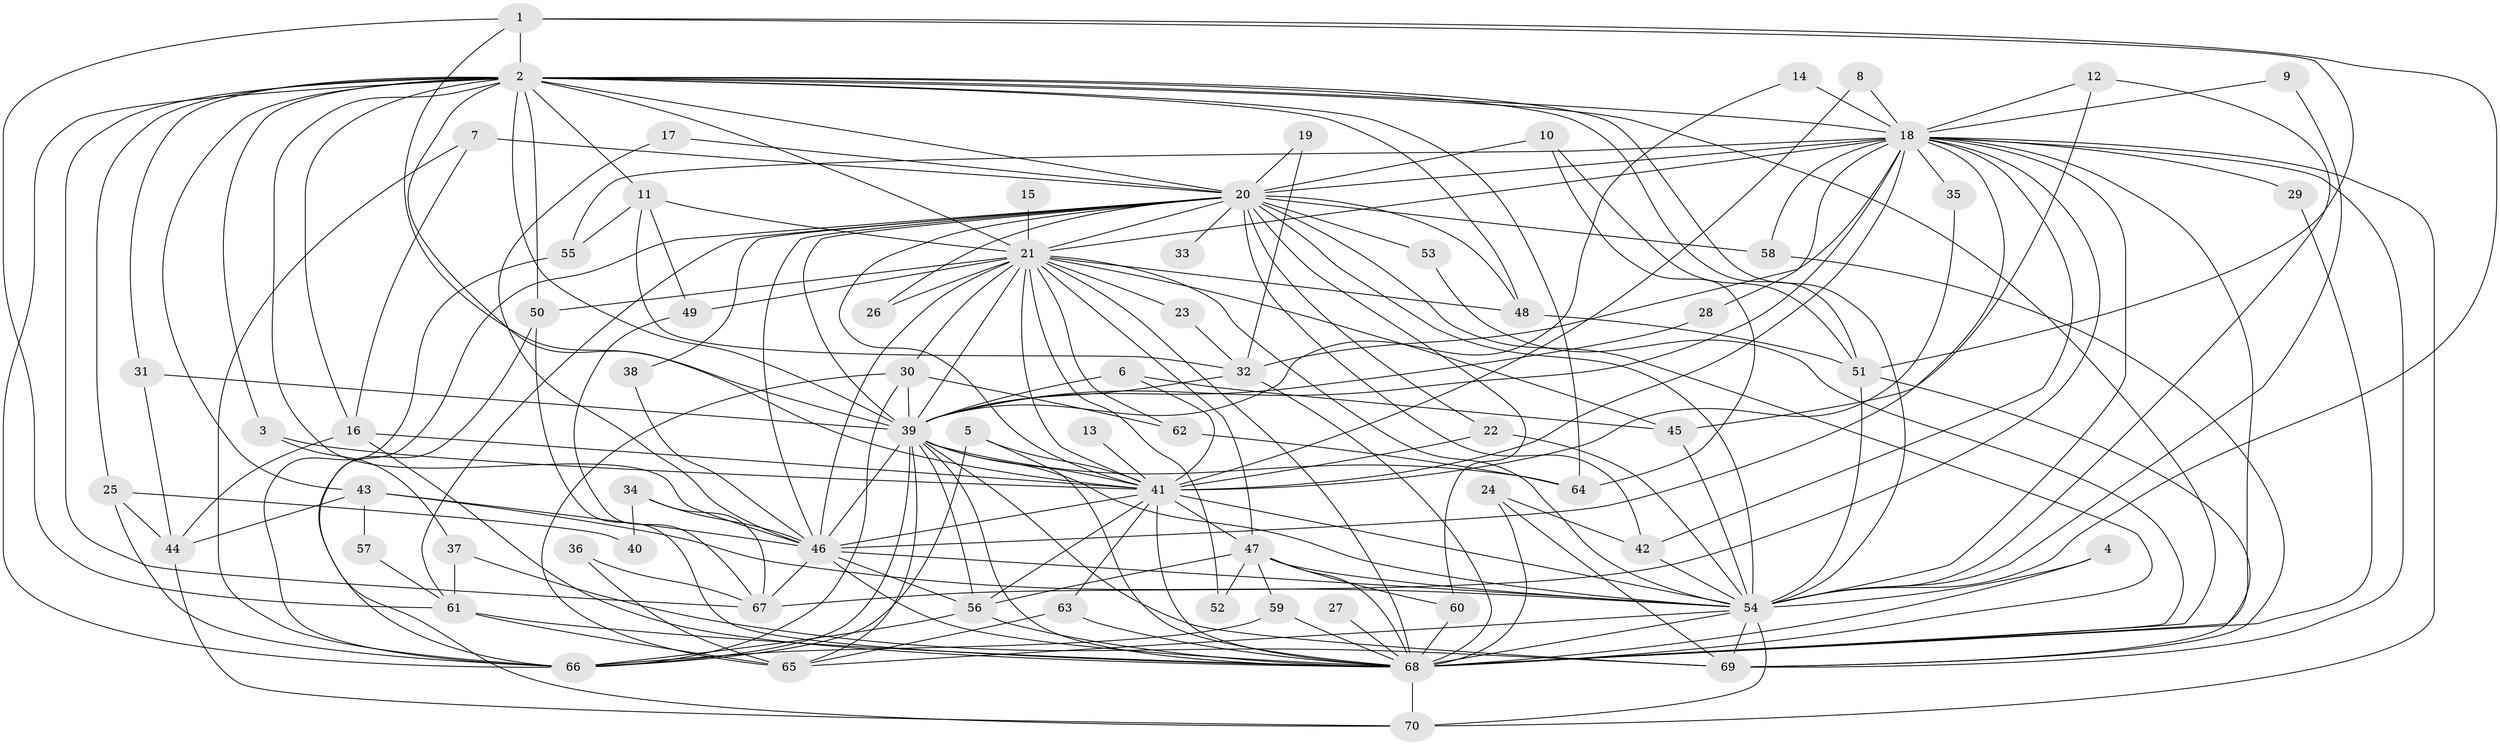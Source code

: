 // original degree distribution, {21: 0.014388489208633094, 23: 0.014388489208633094, 29: 0.014388489208633094, 24: 0.007194244604316547, 30: 0.007194244604316547, 27: 0.007194244604316547, 19: 0.007194244604316547, 5: 0.04316546762589928, 2: 0.5827338129496403, 4: 0.050359712230215826, 3: 0.18705035971223022, 7: 0.02877697841726619, 10: 0.007194244604316547, 6: 0.02877697841726619}
// Generated by graph-tools (version 1.1) at 2025/01/03/09/25 03:01:31]
// undirected, 70 vertices, 198 edges
graph export_dot {
graph [start="1"]
  node [color=gray90,style=filled];
  1;
  2;
  3;
  4;
  5;
  6;
  7;
  8;
  9;
  10;
  11;
  12;
  13;
  14;
  15;
  16;
  17;
  18;
  19;
  20;
  21;
  22;
  23;
  24;
  25;
  26;
  27;
  28;
  29;
  30;
  31;
  32;
  33;
  34;
  35;
  36;
  37;
  38;
  39;
  40;
  41;
  42;
  43;
  44;
  45;
  46;
  47;
  48;
  49;
  50;
  51;
  52;
  53;
  54;
  55;
  56;
  57;
  58;
  59;
  60;
  61;
  62;
  63;
  64;
  65;
  66;
  67;
  68;
  69;
  70;
  1 -- 2 [weight=1.0];
  1 -- 39 [weight=1.0];
  1 -- 51 [weight=1.0];
  1 -- 54 [weight=1.0];
  1 -- 61 [weight=1.0];
  2 -- 3 [weight=1.0];
  2 -- 11 [weight=1.0];
  2 -- 16 [weight=1.0];
  2 -- 18 [weight=2.0];
  2 -- 20 [weight=1.0];
  2 -- 21 [weight=1.0];
  2 -- 25 [weight=1.0];
  2 -- 31 [weight=1.0];
  2 -- 39 [weight=2.0];
  2 -- 41 [weight=3.0];
  2 -- 43 [weight=1.0];
  2 -- 46 [weight=3.0];
  2 -- 48 [weight=1.0];
  2 -- 50 [weight=1.0];
  2 -- 51 [weight=1.0];
  2 -- 54 [weight=3.0];
  2 -- 64 [weight=1.0];
  2 -- 66 [weight=1.0];
  2 -- 67 [weight=1.0];
  2 -- 68 [weight=1.0];
  3 -- 37 [weight=1.0];
  3 -- 41 [weight=1.0];
  4 -- 54 [weight=1.0];
  4 -- 68 [weight=1.0];
  5 -- 41 [weight=1.0];
  5 -- 66 [weight=1.0];
  5 -- 68 [weight=1.0];
  6 -- 39 [weight=1.0];
  6 -- 41 [weight=1.0];
  6 -- 45 [weight=1.0];
  7 -- 16 [weight=1.0];
  7 -- 20 [weight=1.0];
  7 -- 66 [weight=1.0];
  8 -- 18 [weight=1.0];
  8 -- 41 [weight=1.0];
  9 -- 18 [weight=1.0];
  9 -- 54 [weight=1.0];
  10 -- 20 [weight=1.0];
  10 -- 51 [weight=1.0];
  10 -- 64 [weight=1.0];
  11 -- 21 [weight=1.0];
  11 -- 32 [weight=1.0];
  11 -- 49 [weight=1.0];
  11 -- 55 [weight=1.0];
  12 -- 18 [weight=1.0];
  12 -- 45 [weight=1.0];
  12 -- 54 [weight=1.0];
  13 -- 41 [weight=1.0];
  14 -- 18 [weight=1.0];
  14 -- 39 [weight=1.0];
  15 -- 21 [weight=1.0];
  16 -- 41 [weight=1.0];
  16 -- 44 [weight=1.0];
  16 -- 68 [weight=1.0];
  17 -- 20 [weight=1.0];
  17 -- 46 [weight=1.0];
  18 -- 20 [weight=3.0];
  18 -- 21 [weight=2.0];
  18 -- 28 [weight=1.0];
  18 -- 29 [weight=1.0];
  18 -- 32 [weight=2.0];
  18 -- 35 [weight=1.0];
  18 -- 39 [weight=3.0];
  18 -- 41 [weight=2.0];
  18 -- 42 [weight=1.0];
  18 -- 46 [weight=2.0];
  18 -- 54 [weight=3.0];
  18 -- 55 [weight=1.0];
  18 -- 58 [weight=1.0];
  18 -- 67 [weight=1.0];
  18 -- 68 [weight=4.0];
  18 -- 69 [weight=1.0];
  18 -- 70 [weight=1.0];
  19 -- 20 [weight=1.0];
  19 -- 32 [weight=1.0];
  20 -- 21 [weight=1.0];
  20 -- 22 [weight=1.0];
  20 -- 26 [weight=1.0];
  20 -- 33 [weight=1.0];
  20 -- 38 [weight=1.0];
  20 -- 39 [weight=1.0];
  20 -- 41 [weight=1.0];
  20 -- 42 [weight=1.0];
  20 -- 46 [weight=1.0];
  20 -- 48 [weight=1.0];
  20 -- 53 [weight=1.0];
  20 -- 54 [weight=2.0];
  20 -- 58 [weight=1.0];
  20 -- 60 [weight=1.0];
  20 -- 61 [weight=1.0];
  20 -- 66 [weight=1.0];
  20 -- 68 [weight=1.0];
  21 -- 23 [weight=1.0];
  21 -- 26 [weight=1.0];
  21 -- 30 [weight=1.0];
  21 -- 39 [weight=1.0];
  21 -- 41 [weight=1.0];
  21 -- 45 [weight=1.0];
  21 -- 46 [weight=3.0];
  21 -- 47 [weight=1.0];
  21 -- 48 [weight=1.0];
  21 -- 49 [weight=1.0];
  21 -- 50 [weight=1.0];
  21 -- 52 [weight=1.0];
  21 -- 54 [weight=1.0];
  21 -- 62 [weight=1.0];
  21 -- 68 [weight=1.0];
  22 -- 41 [weight=1.0];
  22 -- 54 [weight=1.0];
  23 -- 32 [weight=1.0];
  24 -- 42 [weight=1.0];
  24 -- 68 [weight=1.0];
  24 -- 69 [weight=1.0];
  25 -- 40 [weight=1.0];
  25 -- 44 [weight=1.0];
  25 -- 66 [weight=1.0];
  27 -- 68 [weight=1.0];
  28 -- 39 [weight=1.0];
  29 -- 68 [weight=1.0];
  30 -- 39 [weight=1.0];
  30 -- 62 [weight=1.0];
  30 -- 65 [weight=1.0];
  30 -- 66 [weight=1.0];
  31 -- 39 [weight=1.0];
  31 -- 44 [weight=1.0];
  32 -- 39 [weight=1.0];
  32 -- 68 [weight=1.0];
  34 -- 40 [weight=1.0];
  34 -- 46 [weight=1.0];
  34 -- 67 [weight=2.0];
  35 -- 41 [weight=1.0];
  36 -- 65 [weight=1.0];
  36 -- 67 [weight=1.0];
  37 -- 61 [weight=1.0];
  37 -- 69 [weight=1.0];
  38 -- 46 [weight=1.0];
  39 -- 41 [weight=1.0];
  39 -- 46 [weight=1.0];
  39 -- 54 [weight=1.0];
  39 -- 56 [weight=1.0];
  39 -- 64 [weight=1.0];
  39 -- 65 [weight=1.0];
  39 -- 66 [weight=1.0];
  39 -- 68 [weight=1.0];
  39 -- 69 [weight=1.0];
  41 -- 46 [weight=1.0];
  41 -- 47 [weight=1.0];
  41 -- 54 [weight=1.0];
  41 -- 56 [weight=1.0];
  41 -- 63 [weight=1.0];
  41 -- 68 [weight=1.0];
  42 -- 54 [weight=1.0];
  43 -- 44 [weight=1.0];
  43 -- 46 [weight=1.0];
  43 -- 54 [weight=1.0];
  43 -- 57 [weight=1.0];
  44 -- 70 [weight=1.0];
  45 -- 54 [weight=2.0];
  46 -- 54 [weight=2.0];
  46 -- 56 [weight=1.0];
  46 -- 67 [weight=1.0];
  46 -- 68 [weight=1.0];
  47 -- 52 [weight=1.0];
  47 -- 54 [weight=1.0];
  47 -- 56 [weight=1.0];
  47 -- 59 [weight=1.0];
  47 -- 60 [weight=1.0];
  47 -- 68 [weight=1.0];
  48 -- 51 [weight=1.0];
  49 -- 67 [weight=1.0];
  50 -- 68 [weight=1.0];
  50 -- 70 [weight=1.0];
  51 -- 54 [weight=1.0];
  51 -- 69 [weight=1.0];
  53 -- 68 [weight=1.0];
  54 -- 65 [weight=1.0];
  54 -- 68 [weight=1.0];
  54 -- 69 [weight=2.0];
  54 -- 70 [weight=1.0];
  55 -- 66 [weight=1.0];
  56 -- 66 [weight=1.0];
  56 -- 68 [weight=1.0];
  57 -- 61 [weight=1.0];
  58 -- 69 [weight=1.0];
  59 -- 66 [weight=1.0];
  59 -- 68 [weight=1.0];
  60 -- 68 [weight=1.0];
  61 -- 65 [weight=1.0];
  61 -- 68 [weight=2.0];
  62 -- 64 [weight=1.0];
  63 -- 65 [weight=1.0];
  63 -- 68 [weight=1.0];
  68 -- 70 [weight=1.0];
}
